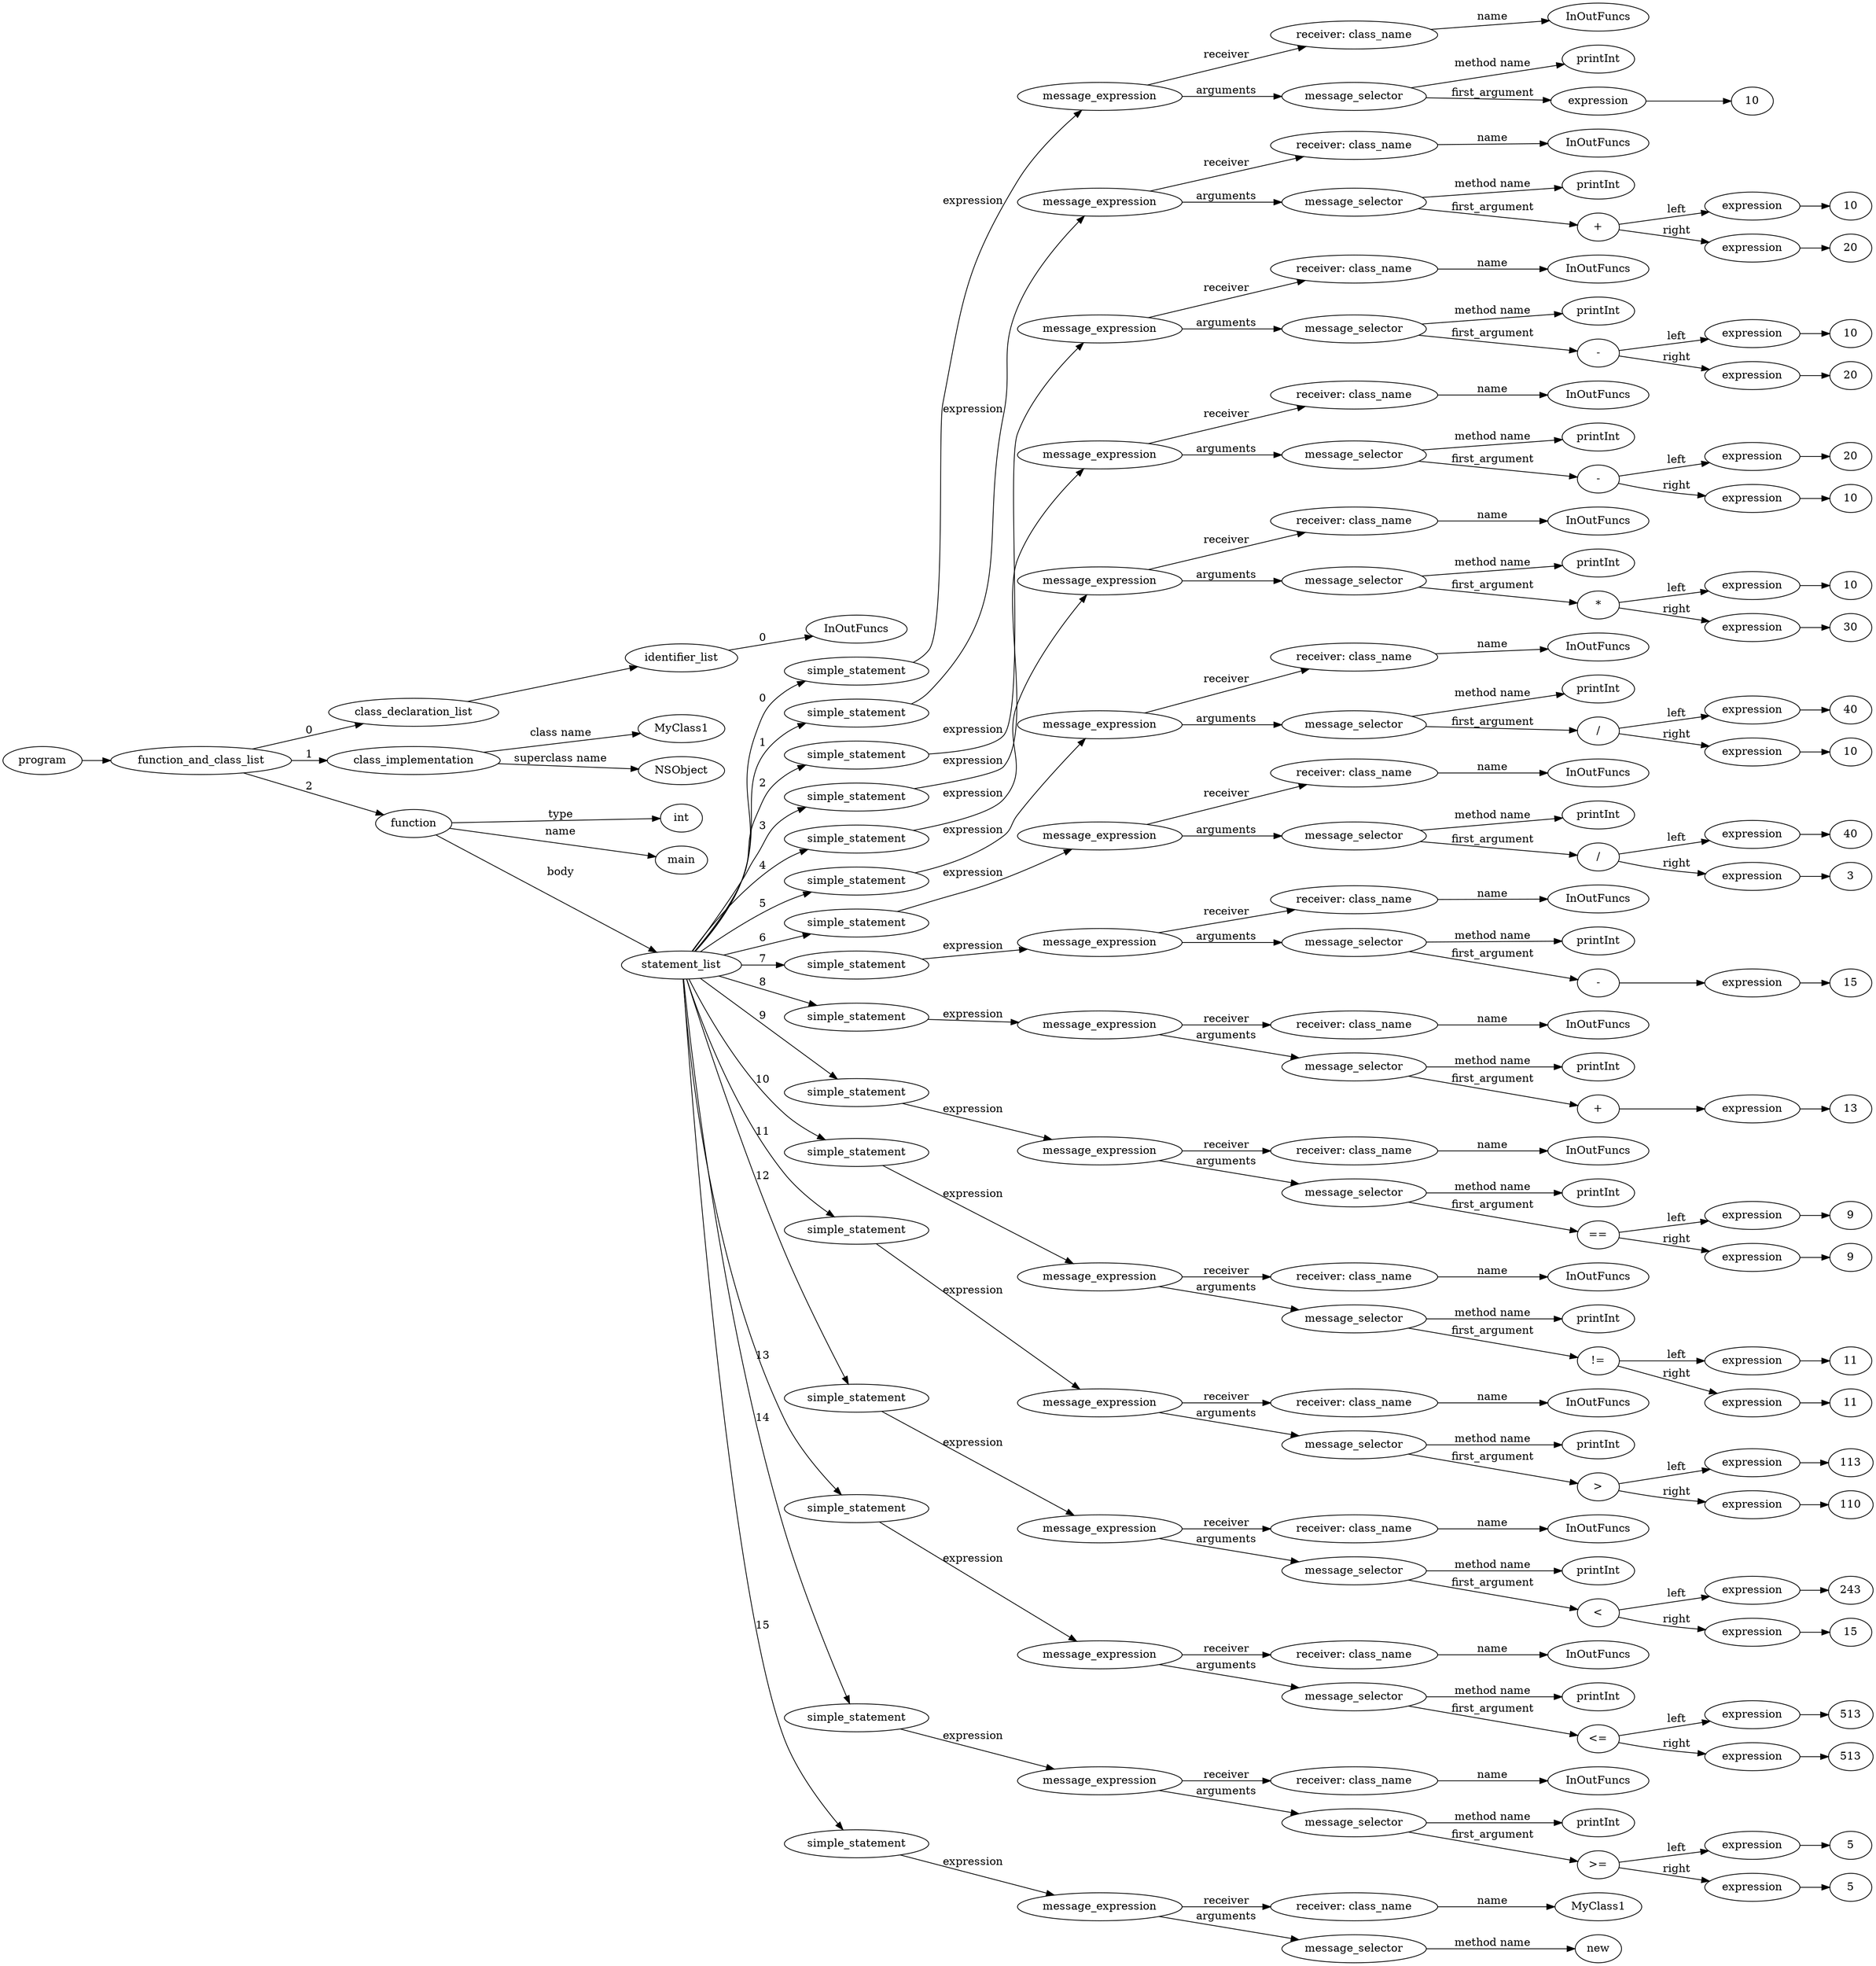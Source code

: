 digraph ObjectiveC { rankdir="LR";
139[label="program"];
139->2;
2[label="function_and_class_list"];
2->1[label="0"];
1[label="class_declaration_list"];
1->0;
0[label="identifier_list"];
0.0 [label="InOutFuncs"];
0->0.0 [label="0"];
2->3[label="1"];
3[label="class_implementation"];
3.1 [label="MyClass1"];
3->3.1 [label="class name"];
3.2 [label="NSObject"];
3->3.2 [label="superclass name"];
2->138[label="2"];
138[label="function"];
138->4[label="type"];
4[label="int"];
138->138.1 [label="name"];
138.1 [label="main"];
138->11[label="body"];
11[label="statement_list"];
11->10[label="0"];
10[label="simple_statement"];
10->9[label="expression"];
9[label="expression"];
9[label="message_expression"];
9->5[label="receiver"];
5[label="receiver: class_name"];
5.1 [label="InOutFuncs"];
5->5.1 [label="name"];
9->8[label="arguments"];
8[label="message_selector"];
8.1 [label="printInt"];
8->8.1 [label="method name"]; 
8->7[label="first_argument"];
7[label="expression"];
7->6;
6[label="10"];
11->20[label="1"];
20[label="simple_statement"];
20->19[label="expression"];
19[label="expression"];
19[label="message_expression"];
19->12[label="receiver"];
12[label="receiver: class_name"];
12.1 [label="InOutFuncs"];
12->12.1 [label="name"];
19->18[label="arguments"];
18[label="message_selector"];
18.1 [label="printInt"];
18->18.1 [label="method name"]; 
18->17[label="first_argument"];
17[label="expression"];
17[label="+"];
17->14[label="left"];
14[label="expression"];
14->13;
13[label="10"];
17->16[label="right"];
16[label="expression"];
16->15;
15[label="20"];
11->29[label="2"];
29[label="simple_statement"];
29->28[label="expression"];
28[label="expression"];
28[label="message_expression"];
28->21[label="receiver"];
21[label="receiver: class_name"];
21.1 [label="InOutFuncs"];
21->21.1 [label="name"];
28->27[label="arguments"];
27[label="message_selector"];
27.1 [label="printInt"];
27->27.1 [label="method name"]; 
27->26[label="first_argument"];
26[label="expression"];
26[label="-"];
26->23[label="left"];
23[label="expression"];
23->22;
22[label="10"];
26->25[label="right"];
25[label="expression"];
25->24;
24[label="20"];
11->38[label="3"];
38[label="simple_statement"];
38->37[label="expression"];
37[label="expression"];
37[label="message_expression"];
37->30[label="receiver"];
30[label="receiver: class_name"];
30.1 [label="InOutFuncs"];
30->30.1 [label="name"];
37->36[label="arguments"];
36[label="message_selector"];
36.1 [label="printInt"];
36->36.1 [label="method name"]; 
36->35[label="first_argument"];
35[label="expression"];
35[label="-"];
35->32[label="left"];
32[label="expression"];
32->31;
31[label="20"];
35->34[label="right"];
34[label="expression"];
34->33;
33[label="10"];
11->47[label="4"];
47[label="simple_statement"];
47->46[label="expression"];
46[label="expression"];
46[label="message_expression"];
46->39[label="receiver"];
39[label="receiver: class_name"];
39.1 [label="InOutFuncs"];
39->39.1 [label="name"];
46->45[label="arguments"];
45[label="message_selector"];
45.1 [label="printInt"];
45->45.1 [label="method name"]; 
45->44[label="first_argument"];
44[label="expression"];
44[label="*"];
44->41[label="left"];
41[label="expression"];
41->40;
40[label="10"];
44->43[label="right"];
43[label="expression"];
43->42;
42[label="30"];
11->56[label="5"];
56[label="simple_statement"];
56->55[label="expression"];
55[label="expression"];
55[label="message_expression"];
55->48[label="receiver"];
48[label="receiver: class_name"];
48.1 [label="InOutFuncs"];
48->48.1 [label="name"];
55->54[label="arguments"];
54[label="message_selector"];
54.1 [label="printInt"];
54->54.1 [label="method name"]; 
54->53[label="first_argument"];
53[label="expression"];
53[label="/"];
53->50[label="left"];
50[label="expression"];
50->49;
49[label="40"];
53->52[label="right"];
52[label="expression"];
52->51;
51[label="10"];
11->65[label="6"];
65[label="simple_statement"];
65->64[label="expression"];
64[label="expression"];
64[label="message_expression"];
64->57[label="receiver"];
57[label="receiver: class_name"];
57.1 [label="InOutFuncs"];
57->57.1 [label="name"];
64->63[label="arguments"];
63[label="message_selector"];
63.1 [label="printInt"];
63->63.1 [label="method name"]; 
63->62[label="first_argument"];
62[label="expression"];
62[label="/"];
62->59[label="left"];
59[label="expression"];
59->58;
58[label="40"];
62->61[label="right"];
61[label="expression"];
61->60;
60[label="3"];
11->72[label="7"];
72[label="simple_statement"];
72->71[label="expression"];
71[label="expression"];
71[label="message_expression"];
71->66[label="receiver"];
66[label="receiver: class_name"];
66.1 [label="InOutFuncs"];
66->66.1 [label="name"];
71->70[label="arguments"];
70[label="message_selector"];
70.1 [label="printInt"];
70->70.1 [label="method name"]; 
70->69[label="first_argument"];
69[label="expression"];
69[label="-"];
69->68;
68[label="expression"];
68->67;
67[label="15"];
11->79[label="8"];
79[label="simple_statement"];
79->78[label="expression"];
78[label="expression"];
78[label="message_expression"];
78->73[label="receiver"];
73[label="receiver: class_name"];
73.1 [label="InOutFuncs"];
73->73.1 [label="name"];
78->77[label="arguments"];
77[label="message_selector"];
77.1 [label="printInt"];
77->77.1 [label="method name"]; 
77->76[label="first_argument"];
76[label="expression"];
76[label="+"];
76->75;
75[label="expression"];
75->74;
74[label="13"];
11->88[label="9"];
88[label="simple_statement"];
88->87[label="expression"];
87[label="expression"];
87[label="message_expression"];
87->80[label="receiver"];
80[label="receiver: class_name"];
80.1 [label="InOutFuncs"];
80->80.1 [label="name"];
87->86[label="arguments"];
86[label="message_selector"];
86.1 [label="printInt"];
86->86.1 [label="method name"]; 
86->85[label="first_argument"];
85[label="expression"];
85[label="=="];
85->82[label="left"];
82[label="expression"];
82->81;
81[label="9"];
85->84[label="right"];
84[label="expression"];
84->83;
83[label="9"];
11->97[label="10"];
97[label="simple_statement"];
97->96[label="expression"];
96[label="expression"];
96[label="message_expression"];
96->89[label="receiver"];
89[label="receiver: class_name"];
89.1 [label="InOutFuncs"];
89->89.1 [label="name"];
96->95[label="arguments"];
95[label="message_selector"];
95.1 [label="printInt"];
95->95.1 [label="method name"]; 
95->94[label="first_argument"];
94[label="expression"];
94[label="!="];
94->91[label="left"];
91[label="expression"];
91->90;
90[label="11"];
94->93[label="right"];
93[label="expression"];
93->92;
92[label="11"];
11->106[label="11"];
106[label="simple_statement"];
106->105[label="expression"];
105[label="expression"];
105[label="message_expression"];
105->98[label="receiver"];
98[label="receiver: class_name"];
98.1 [label="InOutFuncs"];
98->98.1 [label="name"];
105->104[label="arguments"];
104[label="message_selector"];
104.1 [label="printInt"];
104->104.1 [label="method name"]; 
104->103[label="first_argument"];
103[label="expression"];
103[label=">"];
103->100[label="left"];
100[label="expression"];
100->99;
99[label="113"];
103->102[label="right"];
102[label="expression"];
102->101;
101[label="110"];
11->115[label="12"];
115[label="simple_statement"];
115->114[label="expression"];
114[label="expression"];
114[label="message_expression"];
114->107[label="receiver"];
107[label="receiver: class_name"];
107.1 [label="InOutFuncs"];
107->107.1 [label="name"];
114->113[label="arguments"];
113[label="message_selector"];
113.1 [label="printInt"];
113->113.1 [label="method name"]; 
113->112[label="first_argument"];
112[label="expression"];
112[label="<"];
112->109[label="left"];
109[label="expression"];
109->108;
108[label="243"];
112->111[label="right"];
111[label="expression"];
111->110;
110[label="15"];
11->124[label="13"];
124[label="simple_statement"];
124->123[label="expression"];
123[label="expression"];
123[label="message_expression"];
123->116[label="receiver"];
116[label="receiver: class_name"];
116.1 [label="InOutFuncs"];
116->116.1 [label="name"];
123->122[label="arguments"];
122[label="message_selector"];
122.1 [label="printInt"];
122->122.1 [label="method name"]; 
122->121[label="first_argument"];
121[label="expression"];
121[label="<="];
121->118[label="left"];
118[label="expression"];
118->117;
117[label="513"];
121->120[label="right"];
120[label="expression"];
120->119;
119[label="513"];
11->133[label="14"];
133[label="simple_statement"];
133->132[label="expression"];
132[label="expression"];
132[label="message_expression"];
132->125[label="receiver"];
125[label="receiver: class_name"];
125.1 [label="InOutFuncs"];
125->125.1 [label="name"];
132->131[label="arguments"];
131[label="message_selector"];
131.1 [label="printInt"];
131->131.1 [label="method name"]; 
131->130[label="first_argument"];
130[label="expression"];
130[label=">="];
130->127[label="left"];
127[label="expression"];
127->126;
126[label="5"];
130->129[label="right"];
129[label="expression"];
129->128;
128[label="5"];
11->137[label="15"];
137[label="simple_statement"];
137->136[label="expression"];
136[label="expression"];
136[label="message_expression"];
136->134[label="receiver"];
134[label="receiver: class_name"];
134.1 [label="MyClass1"];
134->134.1 [label="name"];
136->135[label="arguments"];
135[label="message_selector"];
135.1 [label="new"];
135->135.1 [label="method name"]; 
}
